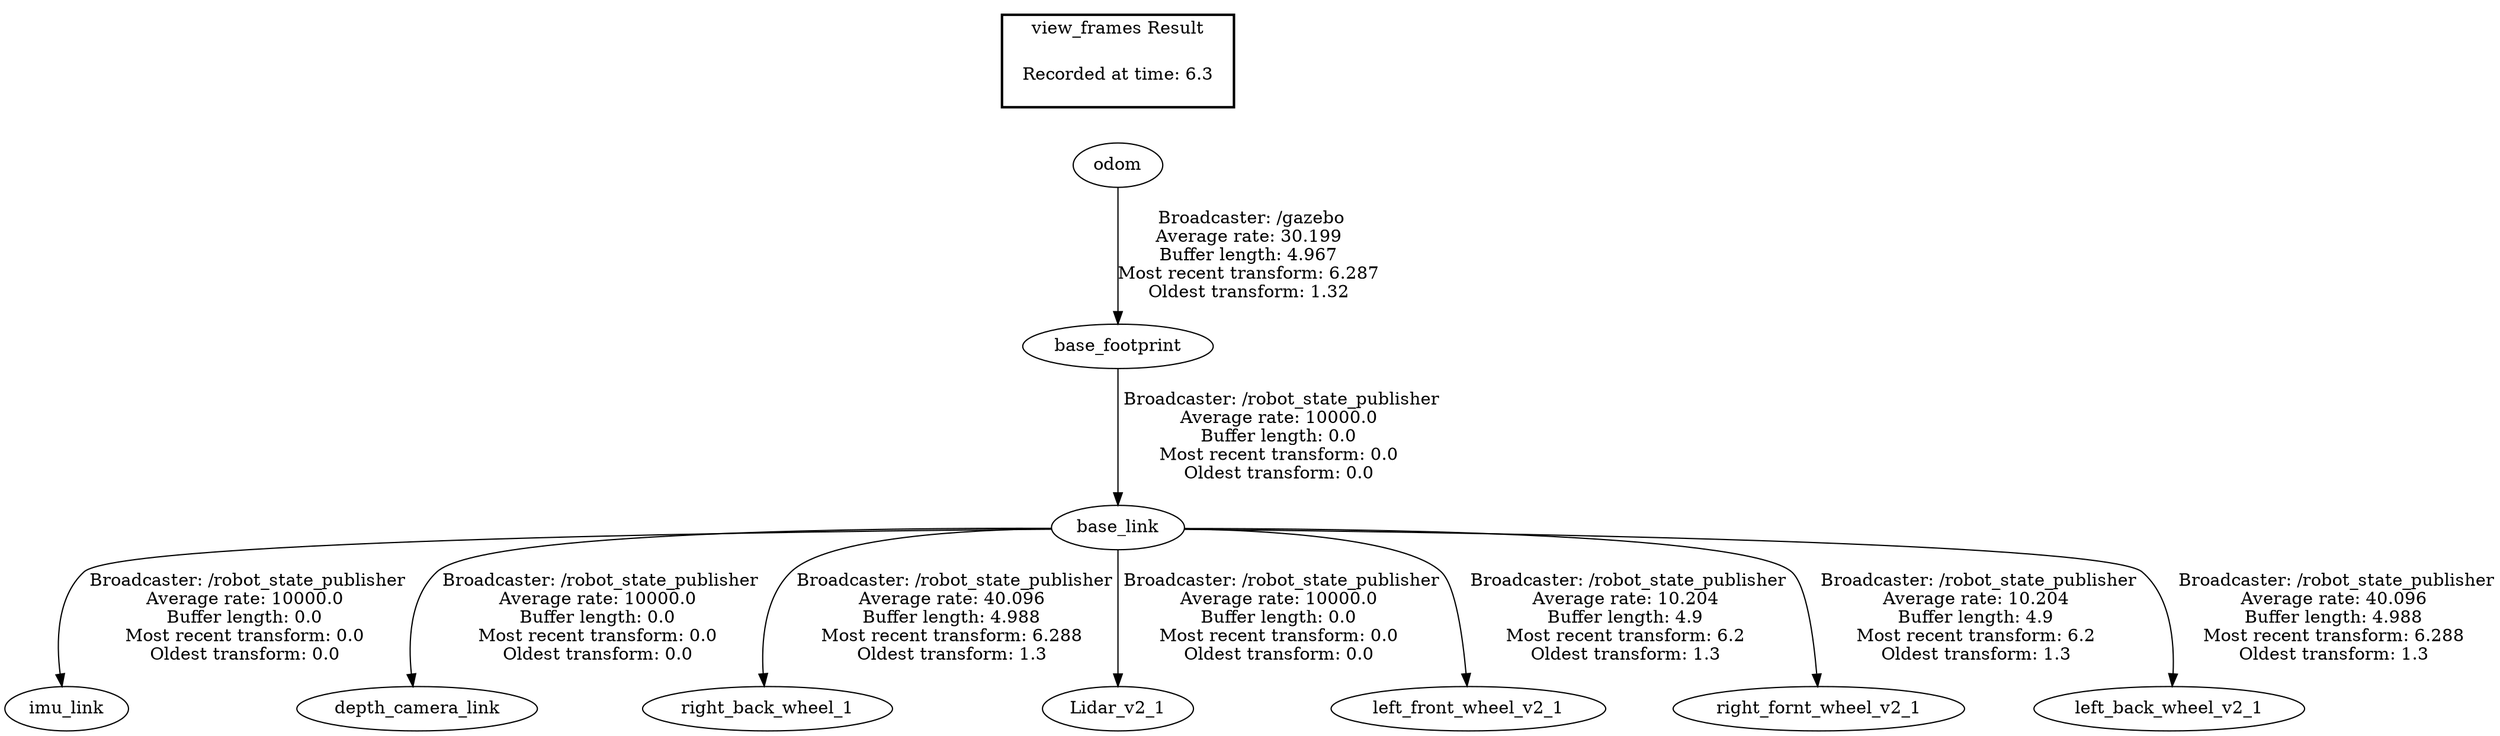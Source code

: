 digraph G {
"base_footprint" -> "base_link"[label=" Broadcaster: /robot_state_publisher\nAverage rate: 10000.0\nBuffer length: 0.0\nMost recent transform: 0.0\nOldest transform: 0.0\n"];
"base_link" -> "imu_link"[label=" Broadcaster: /robot_state_publisher\nAverage rate: 10000.0\nBuffer length: 0.0\nMost recent transform: 0.0\nOldest transform: 0.0\n"];
"base_link" -> "depth_camera_link"[label=" Broadcaster: /robot_state_publisher\nAverage rate: 10000.0\nBuffer length: 0.0\nMost recent transform: 0.0\nOldest transform: 0.0\n"];
"base_link" -> "right_back_wheel_1"[label=" Broadcaster: /robot_state_publisher\nAverage rate: 40.096\nBuffer length: 4.988\nMost recent transform: 6.288\nOldest transform: 1.3\n"];
"base_link" -> "Lidar_v2_1"[label=" Broadcaster: /robot_state_publisher\nAverage rate: 10000.0\nBuffer length: 0.0\nMost recent transform: 0.0\nOldest transform: 0.0\n"];
"base_link" -> "left_front_wheel_v2_1"[label=" Broadcaster: /robot_state_publisher\nAverage rate: 10.204\nBuffer length: 4.9\nMost recent transform: 6.2\nOldest transform: 1.3\n"];
"base_link" -> "right_fornt_wheel_v2_1"[label=" Broadcaster: /robot_state_publisher\nAverage rate: 10.204\nBuffer length: 4.9\nMost recent transform: 6.2\nOldest transform: 1.3\n"];
"odom" -> "base_footprint"[label=" Broadcaster: /gazebo\nAverage rate: 30.199\nBuffer length: 4.967\nMost recent transform: 6.287\nOldest transform: 1.32\n"];
"base_link" -> "left_back_wheel_v2_1"[label=" Broadcaster: /robot_state_publisher\nAverage rate: 40.096\nBuffer length: 4.988\nMost recent transform: 6.288\nOldest transform: 1.3\n"];
edge [style=invis];
 subgraph cluster_legend { style=bold; color=black; label ="view_frames Result";
"Recorded at time: 6.3"[ shape=plaintext ] ;
}->"odom";
}